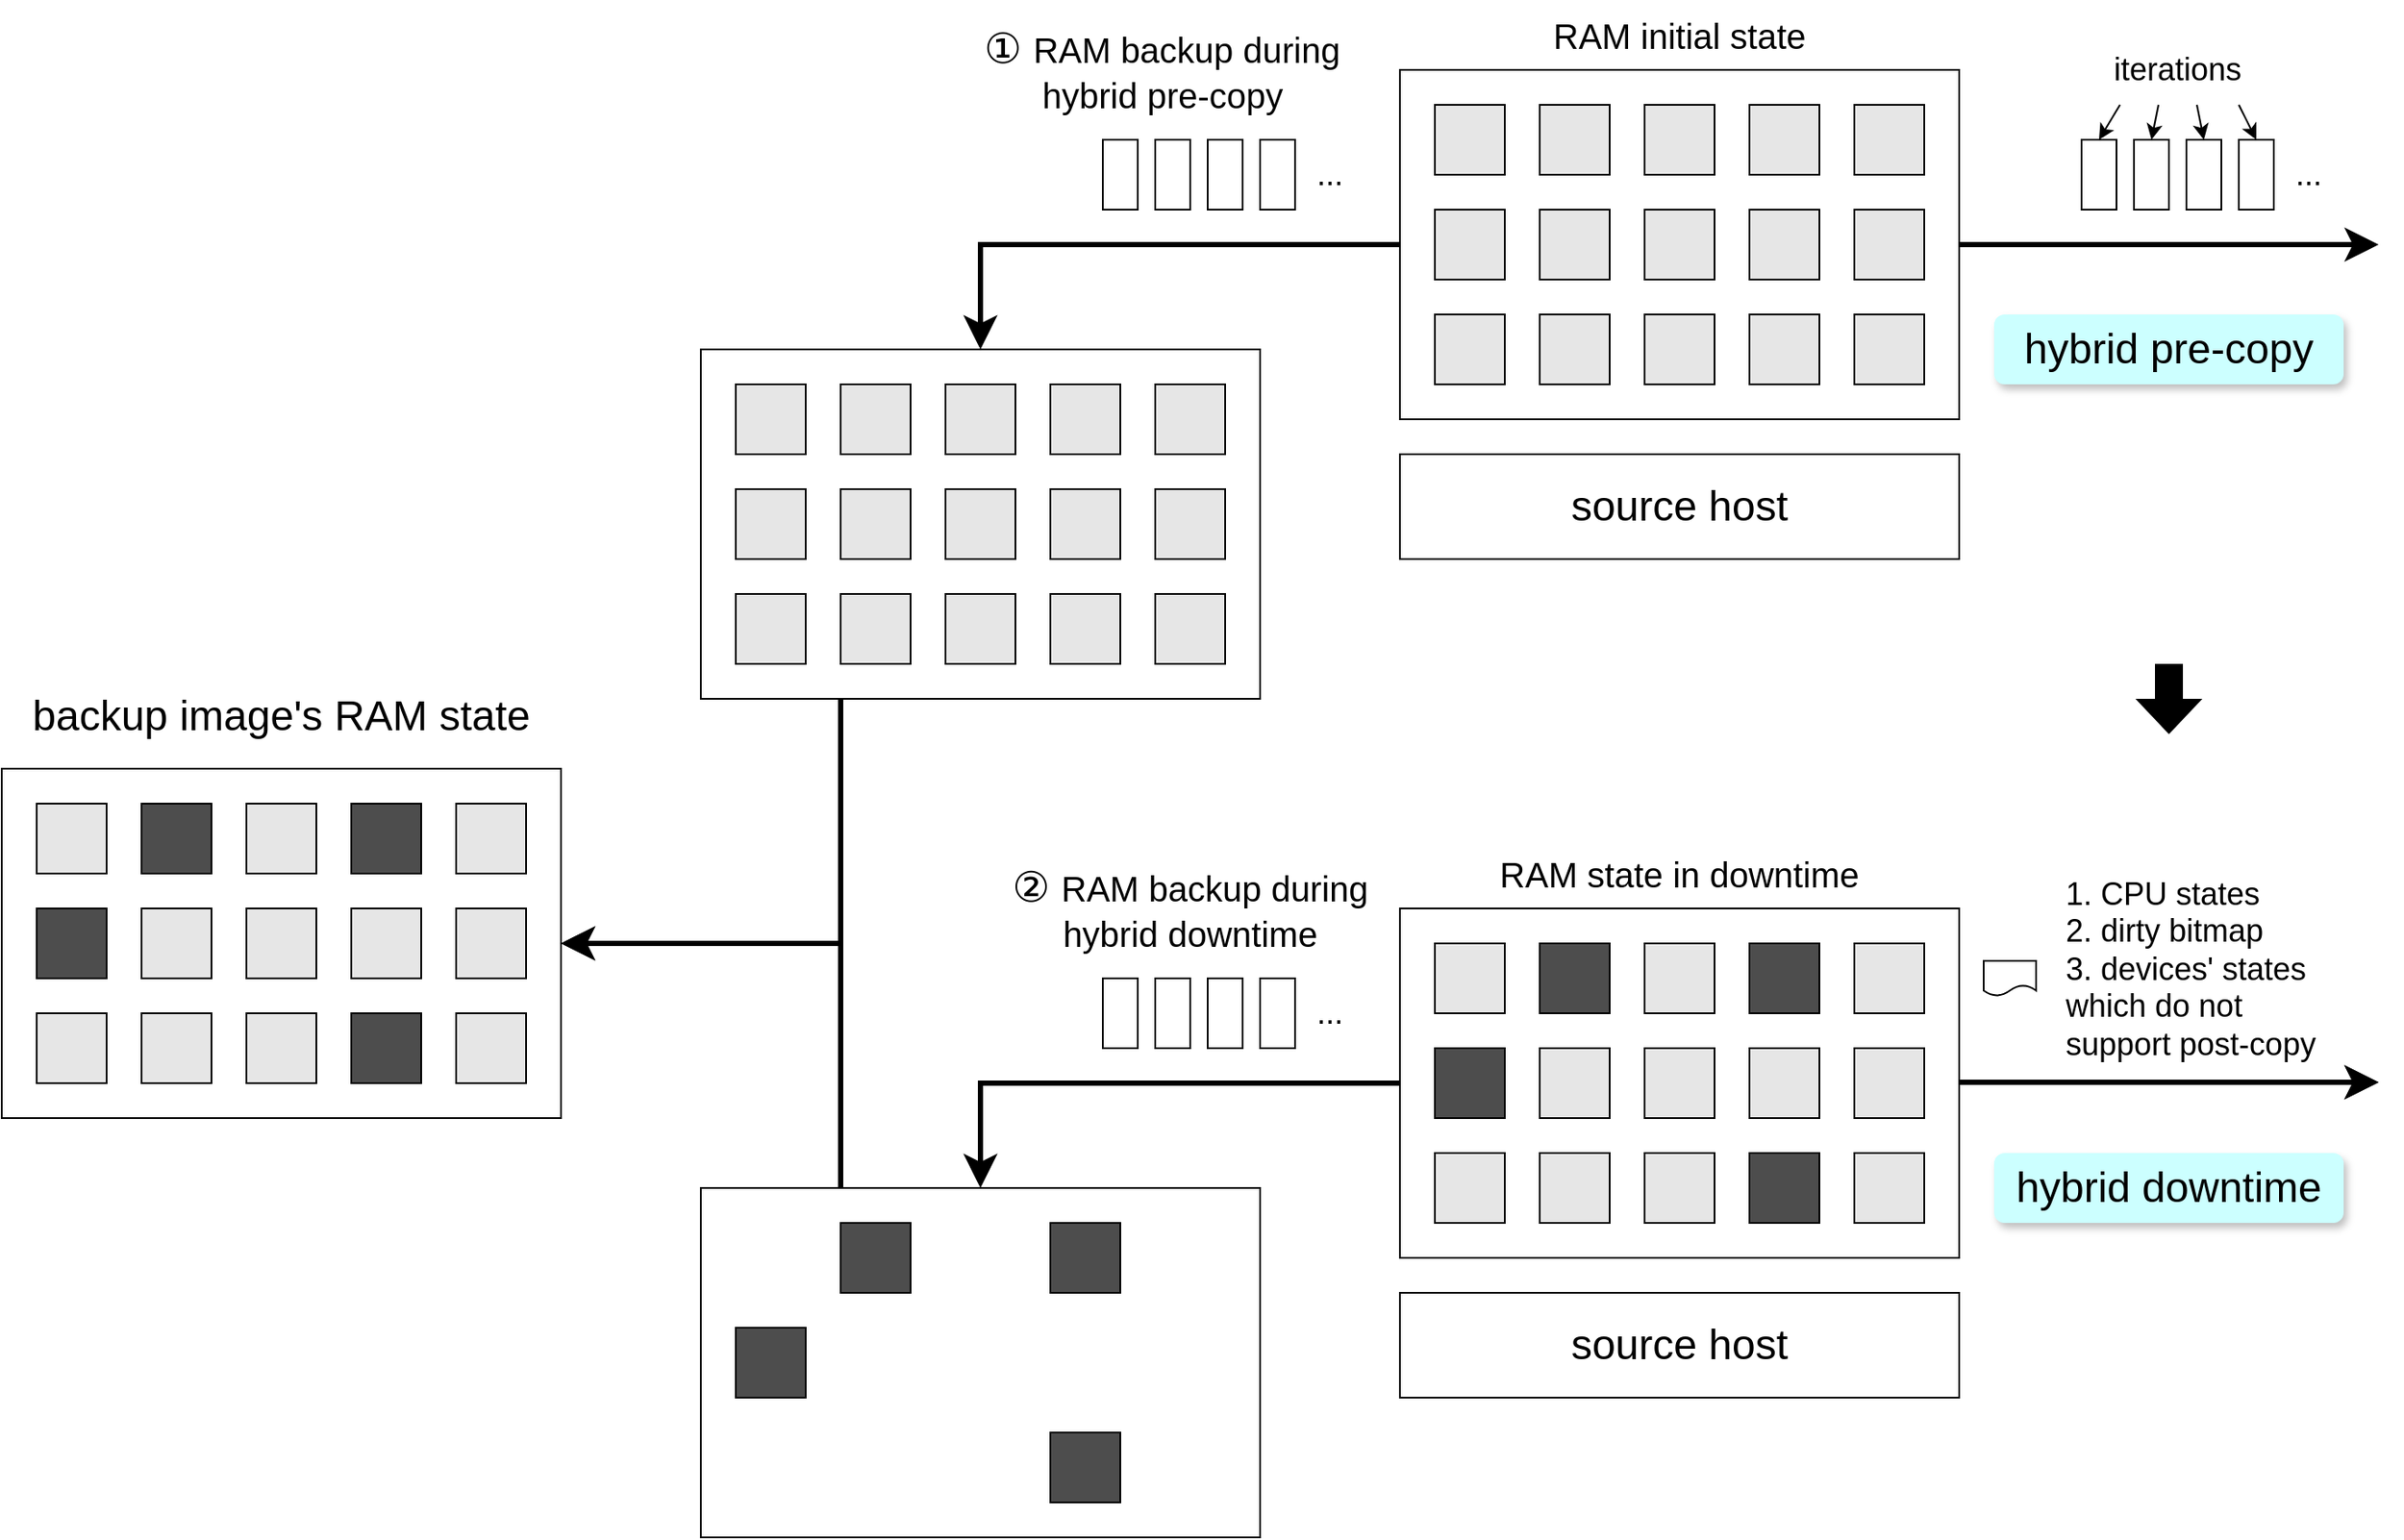 <mxfile version="21.5.2" type="github">
  <diagram name="第 1 页" id="RIdFQgAQoTJojQbnxjcj">
    <mxGraphModel dx="1696" dy="553" grid="1" gridSize="10" guides="1" tooltips="1" connect="1" arrows="1" fold="1" page="1" pageScale="1" pageWidth="827" pageHeight="1169" math="0" shadow="0">
      <root>
        <mxCell id="0" />
        <mxCell id="1" parent="0" />
        <mxCell id="ZZE6u8Rq9VthmS_ORE96-38" style="edgeStyle=orthogonalEdgeStyle;rounded=0;orthogonalLoop=1;jettySize=auto;html=1;exitX=1;exitY=0.5;exitDx=0;exitDy=0;entryX=0;entryY=0.5;entryDx=0;entryDy=0;endSize=10;startSize=10;strokeWidth=3;" parent="1" source="ZZE6u8Rq9VthmS_ORE96-18" edge="1">
          <mxGeometry relative="1" as="geometry">
            <mxPoint x="640" y="540" as="targetPoint" />
          </mxGeometry>
        </mxCell>
        <mxCell id="Fty5EF3_W_MqwxWYxCcy-24" style="edgeStyle=orthogonalEdgeStyle;rounded=0;orthogonalLoop=1;jettySize=auto;html=1;exitX=0;exitY=0.5;exitDx=0;exitDy=0;entryX=0.5;entryY=0;entryDx=0;entryDy=0;strokeWidth=3;endSize=10;startSize=10;" parent="1" source="ZZE6u8Rq9VthmS_ORE96-18" target="Fty5EF3_W_MqwxWYxCcy-1" edge="1">
          <mxGeometry relative="1" as="geometry" />
        </mxCell>
        <mxCell id="ZZE6u8Rq9VthmS_ORE96-18" value="" style="rounded=0;whiteSpace=wrap;html=1;" parent="1" vertex="1">
          <mxGeometry x="80" y="440" width="320" height="200" as="geometry" />
        </mxCell>
        <mxCell id="ZZE6u8Rq9VthmS_ORE96-19" value="" style="rounded=0;whiteSpace=wrap;html=1;fillColor=#E6E6E6;" parent="1" vertex="1">
          <mxGeometry x="100" y="460" width="40" height="40" as="geometry" />
        </mxCell>
        <mxCell id="ZZE6u8Rq9VthmS_ORE96-20" value="" style="rounded=0;whiteSpace=wrap;html=1;fillColor=#E6E6E6;" parent="1" vertex="1">
          <mxGeometry x="160" y="460" width="40" height="40" as="geometry" />
        </mxCell>
        <mxCell id="ZZE6u8Rq9VthmS_ORE96-21" value="" style="rounded=0;whiteSpace=wrap;html=1;fillColor=#E6E6E6;" parent="1" vertex="1">
          <mxGeometry x="220" y="460" width="40" height="40" as="geometry" />
        </mxCell>
        <mxCell id="ZZE6u8Rq9VthmS_ORE96-22" value="" style="rounded=0;whiteSpace=wrap;html=1;fillColor=#E6E6E6;" parent="1" vertex="1">
          <mxGeometry x="280" y="460" width="40" height="40" as="geometry" />
        </mxCell>
        <mxCell id="ZZE6u8Rq9VthmS_ORE96-23" value="" style="rounded=0;whiteSpace=wrap;html=1;fillColor=#E6E6E6;" parent="1" vertex="1">
          <mxGeometry x="340" y="460" width="40" height="40" as="geometry" />
        </mxCell>
        <mxCell id="ZZE6u8Rq9VthmS_ORE96-24" value="" style="rounded=0;whiteSpace=wrap;html=1;fillColor=#E6E6E6;" parent="1" vertex="1">
          <mxGeometry x="100" y="520" width="40" height="40" as="geometry" />
        </mxCell>
        <mxCell id="ZZE6u8Rq9VthmS_ORE96-25" value="" style="rounded=0;whiteSpace=wrap;html=1;fillColor=#E6E6E6;" parent="1" vertex="1">
          <mxGeometry x="160" y="520" width="40" height="40" as="geometry" />
        </mxCell>
        <mxCell id="ZZE6u8Rq9VthmS_ORE96-26" value="" style="rounded=0;whiteSpace=wrap;html=1;fillColor=#E6E6E6;" parent="1" vertex="1">
          <mxGeometry x="220" y="520" width="40" height="40" as="geometry" />
        </mxCell>
        <mxCell id="ZZE6u8Rq9VthmS_ORE96-27" value="" style="rounded=0;whiteSpace=wrap;html=1;fillColor=#E6E6E6;" parent="1" vertex="1">
          <mxGeometry x="280" y="520" width="40" height="40" as="geometry" />
        </mxCell>
        <mxCell id="ZZE6u8Rq9VthmS_ORE96-28" value="" style="rounded=0;whiteSpace=wrap;html=1;fillColor=#E6E6E6;" parent="1" vertex="1">
          <mxGeometry x="340" y="520" width="40" height="40" as="geometry" />
        </mxCell>
        <mxCell id="ZZE6u8Rq9VthmS_ORE96-29" value="" style="rounded=0;whiteSpace=wrap;html=1;fillColor=#E6E6E6;" parent="1" vertex="1">
          <mxGeometry x="100" y="580" width="40" height="40" as="geometry" />
        </mxCell>
        <mxCell id="ZZE6u8Rq9VthmS_ORE96-30" value="" style="rounded=0;whiteSpace=wrap;html=1;fillColor=#E6E6E6;" parent="1" vertex="1">
          <mxGeometry x="160" y="580" width="40" height="40" as="geometry" />
        </mxCell>
        <mxCell id="ZZE6u8Rq9VthmS_ORE96-31" value="" style="rounded=0;whiteSpace=wrap;html=1;fillColor=#E6E6E6;" parent="1" vertex="1">
          <mxGeometry x="220" y="580" width="40" height="40" as="geometry" />
        </mxCell>
        <mxCell id="ZZE6u8Rq9VthmS_ORE96-32" value="" style="rounded=0;whiteSpace=wrap;html=1;fillColor=#E6E6E6;" parent="1" vertex="1">
          <mxGeometry x="280" y="580" width="40" height="40" as="geometry" />
        </mxCell>
        <mxCell id="ZZE6u8Rq9VthmS_ORE96-33" value="" style="rounded=0;whiteSpace=wrap;html=1;fillColor=#E6E6E6;" parent="1" vertex="1">
          <mxGeometry x="340" y="580" width="40" height="40" as="geometry" />
        </mxCell>
        <mxCell id="ZZE6u8Rq9VthmS_ORE96-37" value="&lt;font style=&quot;font-size: 24px;&quot;&gt;source host&lt;/font&gt;" style="rounded=0;whiteSpace=wrap;html=1;" parent="1" vertex="1">
          <mxGeometry x="80" y="660" width="320" height="60" as="geometry" />
        </mxCell>
        <mxCell id="ZZE6u8Rq9VthmS_ORE96-41" value="&lt;font style=&quot;font-size: 20px;&quot;&gt;RAM initial state&lt;/font&gt;" style="text;html=1;strokeColor=none;fillColor=none;align=center;verticalAlign=middle;whiteSpace=wrap;rounded=0;" parent="1" vertex="1">
          <mxGeometry x="80" y="400" width="320" height="40" as="geometry" />
        </mxCell>
        <mxCell id="ZZE6u8Rq9VthmS_ORE96-42" value="" style="shape=flexArrow;endArrow=classic;html=1;rounded=0;endSize=6;startSize=10;strokeWidth=1;width=15;fillColor=#000000;" parent="1" edge="1">
          <mxGeometry width="50" height="50" relative="1" as="geometry">
            <mxPoint x="520" y="780" as="sourcePoint" />
            <mxPoint x="520" y="820" as="targetPoint" />
          </mxGeometry>
        </mxCell>
        <mxCell id="ZZE6u8Rq9VthmS_ORE96-43" value="&lt;font style=&quot;font-size: 24px;&quot;&gt;hybrid pre-copy&lt;/font&gt;" style="text;html=1;strokeColor=none;fillColor=#CCFFFF;align=center;verticalAlign=middle;whiteSpace=wrap;rounded=1;shadow=1;glass=0;dashed=1;" parent="1" vertex="1">
          <mxGeometry x="420" y="580" width="200" height="40" as="geometry" />
        </mxCell>
        <mxCell id="ZZE6u8Rq9VthmS_ORE96-44" value="" style="shape=image;html=1;verticalAlign=top;verticalLabelPosition=bottom;labelBackgroundColor=#ffffff;imageAspect=0;aspect=fixed;image=https://cdn1.iconfinder.com/data/icons/material-audio-video/22/loop-128.png" parent="1" vertex="1">
          <mxGeometry x="420" y="480" width="40" height="40" as="geometry" />
        </mxCell>
        <mxCell id="ZZE6u8Rq9VthmS_ORE96-45" value="" style="rounded=0;whiteSpace=wrap;html=1;" parent="1" vertex="1">
          <mxGeometry x="470" y="480" width="20" height="40" as="geometry" />
        </mxCell>
        <mxCell id="ZZE6u8Rq9VthmS_ORE96-46" value="" style="rounded=0;whiteSpace=wrap;html=1;" parent="1" vertex="1">
          <mxGeometry x="500" y="480" width="20" height="40" as="geometry" />
        </mxCell>
        <mxCell id="ZZE6u8Rq9VthmS_ORE96-47" value="" style="rounded=0;whiteSpace=wrap;html=1;" parent="1" vertex="1">
          <mxGeometry x="530" y="480" width="20" height="40" as="geometry" />
        </mxCell>
        <mxCell id="ZZE6u8Rq9VthmS_ORE96-48" value="" style="rounded=0;whiteSpace=wrap;html=1;" parent="1" vertex="1">
          <mxGeometry x="560" y="480" width="20" height="40" as="geometry" />
        </mxCell>
        <mxCell id="ZZE6u8Rq9VthmS_ORE96-49" value="&lt;font style=&quot;font-size: 18px;&quot;&gt;...&lt;/font&gt;" style="text;html=1;strokeColor=none;fillColor=none;align=center;verticalAlign=middle;whiteSpace=wrap;rounded=0;" parent="1" vertex="1">
          <mxGeometry x="580" y="480" width="40" height="40" as="geometry" />
        </mxCell>
        <mxCell id="ZZE6u8Rq9VthmS_ORE96-50" value="&lt;font style=&quot;font-size: 18px;&quot;&gt;iterations&lt;/font&gt;" style="text;html=1;strokeColor=none;fillColor=none;align=center;verticalAlign=middle;whiteSpace=wrap;rounded=0;" parent="1" vertex="1">
          <mxGeometry x="470" y="420" width="110" height="40" as="geometry" />
        </mxCell>
        <mxCell id="ZZE6u8Rq9VthmS_ORE96-51" value="" style="endArrow=classic;html=1;rounded=0;exitX=0.2;exitY=1;exitDx=0;exitDy=0;exitPerimeter=0;" parent="1" source="ZZE6u8Rq9VthmS_ORE96-50" edge="1">
          <mxGeometry width="50" height="50" relative="1" as="geometry">
            <mxPoint x="390" y="590" as="sourcePoint" />
            <mxPoint x="480" y="480" as="targetPoint" />
          </mxGeometry>
        </mxCell>
        <mxCell id="ZZE6u8Rq9VthmS_ORE96-53" value="" style="endArrow=classic;html=1;rounded=0;exitX=0.4;exitY=1;exitDx=0;exitDy=0;exitPerimeter=0;entryX=0.5;entryY=0;entryDx=0;entryDy=0;" parent="1" source="ZZE6u8Rq9VthmS_ORE96-50" target="ZZE6u8Rq9VthmS_ORE96-46" edge="1">
          <mxGeometry width="50" height="50" relative="1" as="geometry">
            <mxPoint x="502" y="470" as="sourcePoint" />
            <mxPoint x="490" y="490" as="targetPoint" />
          </mxGeometry>
        </mxCell>
        <mxCell id="ZZE6u8Rq9VthmS_ORE96-54" value="" style="endArrow=classic;html=1;rounded=0;exitX=0.6;exitY=1;exitDx=0;exitDy=0;exitPerimeter=0;entryX=0.5;entryY=0;entryDx=0;entryDy=0;" parent="1" source="ZZE6u8Rq9VthmS_ORE96-50" target="ZZE6u8Rq9VthmS_ORE96-47" edge="1">
          <mxGeometry width="50" height="50" relative="1" as="geometry">
            <mxPoint x="512" y="480" as="sourcePoint" />
            <mxPoint x="500" y="500" as="targetPoint" />
          </mxGeometry>
        </mxCell>
        <mxCell id="ZZE6u8Rq9VthmS_ORE96-55" value="" style="endArrow=classic;html=1;rounded=0;exitX=0.818;exitY=1;exitDx=0;exitDy=0;exitPerimeter=0;entryX=0.5;entryY=0;entryDx=0;entryDy=0;" parent="1" source="ZZE6u8Rq9VthmS_ORE96-50" target="ZZE6u8Rq9VthmS_ORE96-48" edge="1">
          <mxGeometry width="50" height="50" relative="1" as="geometry">
            <mxPoint x="522" y="490" as="sourcePoint" />
            <mxPoint x="510" y="510" as="targetPoint" />
          </mxGeometry>
        </mxCell>
        <mxCell id="Fty5EF3_W_MqwxWYxCcy-23" style="edgeStyle=orthogonalEdgeStyle;rounded=0;orthogonalLoop=1;jettySize=auto;html=1;exitX=0;exitY=0.5;exitDx=0;exitDy=0;entryX=0.5;entryY=0;entryDx=0;entryDy=0;endSize=10;startSize=10;strokeWidth=3;" parent="1" source="ZZE6u8Rq9VthmS_ORE96-56" target="Fty5EF3_W_MqwxWYxCcy-18" edge="1">
          <mxGeometry relative="1" as="geometry" />
        </mxCell>
        <mxCell id="ZZE6u8Rq9VthmS_ORE96-56" value="" style="rounded=0;whiteSpace=wrap;html=1;" parent="1" vertex="1">
          <mxGeometry x="80" y="920" width="320" height="200" as="geometry" />
        </mxCell>
        <mxCell id="ZZE6u8Rq9VthmS_ORE96-57" value="" style="rounded=0;whiteSpace=wrap;html=1;fillColor=#E6E6E6;" parent="1" vertex="1">
          <mxGeometry x="100" y="940" width="40" height="40" as="geometry" />
        </mxCell>
        <mxCell id="ZZE6u8Rq9VthmS_ORE96-58" value="" style="rounded=0;whiteSpace=wrap;html=1;fillColor=#4D4D4D;" parent="1" vertex="1">
          <mxGeometry x="160" y="940" width="40" height="40" as="geometry" />
        </mxCell>
        <mxCell id="ZZE6u8Rq9VthmS_ORE96-59" value="" style="rounded=0;whiteSpace=wrap;html=1;fillColor=#E6E6E6;" parent="1" vertex="1">
          <mxGeometry x="220" y="940" width="40" height="40" as="geometry" />
        </mxCell>
        <mxCell id="ZZE6u8Rq9VthmS_ORE96-60" value="" style="rounded=0;whiteSpace=wrap;html=1;fillColor=#4D4D4D;" parent="1" vertex="1">
          <mxGeometry x="280" y="940" width="40" height="40" as="geometry" />
        </mxCell>
        <mxCell id="ZZE6u8Rq9VthmS_ORE96-61" value="" style="rounded=0;whiteSpace=wrap;html=1;fillColor=#E6E6E6;" parent="1" vertex="1">
          <mxGeometry x="340" y="940" width="40" height="40" as="geometry" />
        </mxCell>
        <mxCell id="ZZE6u8Rq9VthmS_ORE96-62" value="" style="rounded=0;whiteSpace=wrap;html=1;fillColor=#4D4D4D;" parent="1" vertex="1">
          <mxGeometry x="100" y="1000" width="40" height="40" as="geometry" />
        </mxCell>
        <mxCell id="ZZE6u8Rq9VthmS_ORE96-63" value="" style="rounded=0;whiteSpace=wrap;html=1;fillColor=#E6E6E6;" parent="1" vertex="1">
          <mxGeometry x="160" y="1000" width="40" height="40" as="geometry" />
        </mxCell>
        <mxCell id="ZZE6u8Rq9VthmS_ORE96-64" value="" style="rounded=0;whiteSpace=wrap;html=1;fillColor=#E6E6E6;" parent="1" vertex="1">
          <mxGeometry x="220" y="1000" width="40" height="40" as="geometry" />
        </mxCell>
        <mxCell id="ZZE6u8Rq9VthmS_ORE96-65" value="" style="rounded=0;whiteSpace=wrap;html=1;fillColor=#E6E6E6;" parent="1" vertex="1">
          <mxGeometry x="280" y="1000" width="40" height="40" as="geometry" />
        </mxCell>
        <mxCell id="ZZE6u8Rq9VthmS_ORE96-66" value="" style="rounded=0;whiteSpace=wrap;html=1;fillColor=#E6E6E6;" parent="1" vertex="1">
          <mxGeometry x="340" y="1000" width="40" height="40" as="geometry" />
        </mxCell>
        <mxCell id="ZZE6u8Rq9VthmS_ORE96-67" value="" style="rounded=0;whiteSpace=wrap;html=1;fillColor=#E6E6E6;" parent="1" vertex="1">
          <mxGeometry x="100" y="1060" width="40" height="40" as="geometry" />
        </mxCell>
        <mxCell id="ZZE6u8Rq9VthmS_ORE96-68" value="" style="rounded=0;whiteSpace=wrap;html=1;fillColor=#E6E6E6;" parent="1" vertex="1">
          <mxGeometry x="160" y="1060" width="40" height="40" as="geometry" />
        </mxCell>
        <mxCell id="ZZE6u8Rq9VthmS_ORE96-69" value="" style="rounded=0;whiteSpace=wrap;html=1;fillColor=#E6E6E6;" parent="1" vertex="1">
          <mxGeometry x="220" y="1060" width="40" height="40" as="geometry" />
        </mxCell>
        <mxCell id="ZZE6u8Rq9VthmS_ORE96-70" value="" style="rounded=0;whiteSpace=wrap;html=1;fillColor=#4D4D4D;" parent="1" vertex="1">
          <mxGeometry x="280" y="1060" width="40" height="40" as="geometry" />
        </mxCell>
        <mxCell id="ZZE6u8Rq9VthmS_ORE96-71" value="" style="rounded=0;whiteSpace=wrap;html=1;fillColor=#E6E6E6;" parent="1" vertex="1">
          <mxGeometry x="340" y="1060" width="40" height="40" as="geometry" />
        </mxCell>
        <mxCell id="ZZE6u8Rq9VthmS_ORE96-72" value="&lt;font style=&quot;font-size: 24px;&quot;&gt;source host&lt;/font&gt;" style="rounded=0;whiteSpace=wrap;html=1;" parent="1" vertex="1">
          <mxGeometry x="80" y="1140" width="320" height="60" as="geometry" />
        </mxCell>
        <mxCell id="ZZE6u8Rq9VthmS_ORE96-73" value="&lt;font style=&quot;font-size: 20px;&quot;&gt;RAM state in downtime&lt;/font&gt;" style="text;html=1;strokeColor=none;fillColor=none;align=center;verticalAlign=middle;whiteSpace=wrap;rounded=0;" parent="1" vertex="1">
          <mxGeometry x="80" y="880" width="320" height="40" as="geometry" />
        </mxCell>
        <mxCell id="ZZE6u8Rq9VthmS_ORE96-94" style="edgeStyle=orthogonalEdgeStyle;rounded=0;orthogonalLoop=1;jettySize=auto;html=1;exitX=1;exitY=0.5;exitDx=0;exitDy=0;entryX=0;entryY=0.5;entryDx=0;entryDy=0;endSize=10;startSize=10;strokeWidth=3;" parent="1" edge="1">
          <mxGeometry relative="1" as="geometry">
            <mxPoint x="400" y="1019.5" as="sourcePoint" />
            <mxPoint x="640" y="1019.5" as="targetPoint" />
          </mxGeometry>
        </mxCell>
        <mxCell id="ZZE6u8Rq9VthmS_ORE96-95" value="&lt;font style=&quot;font-size: 24px;&quot;&gt;hybrid downtime&lt;/font&gt;" style="text;html=1;strokeColor=none;fillColor=#CCFFFF;align=center;verticalAlign=middle;whiteSpace=wrap;rounded=1;shadow=1;" parent="1" vertex="1">
          <mxGeometry x="420" y="1060" width="200" height="40" as="geometry" />
        </mxCell>
        <mxCell id="ZZE6u8Rq9VthmS_ORE96-115" value="&lt;blockquote style=&quot;margin: 0 0 0 40px; border: none; padding: 0px;&quot;&gt;&lt;div style=&quot;text-align: left;&quot;&gt;&lt;span style=&quot;font-size: 18px; background-color: initial;&quot;&gt;1. CPU states&lt;/span&gt;&lt;/div&gt;&lt;font style=&quot;font-size: 18px;&quot;&gt;&lt;div style=&quot;text-align: left;&quot;&gt;&lt;span style=&quot;background-color: initial;&quot;&gt;2. dirty bitmap&lt;/span&gt;&lt;/div&gt;&lt;/font&gt;&lt;font style=&quot;font-size: 18px;&quot;&gt;&lt;div style=&quot;text-align: left;&quot;&gt;&lt;span style=&quot;background-color: initial;&quot;&gt;3. devices&#39; states&lt;/span&gt;&lt;/div&gt;&lt;/font&gt;&lt;font style=&quot;font-size: 18px;&quot;&gt;&lt;div style=&quot;text-align: left;&quot;&gt;&lt;span style=&quot;background-color: initial;&quot;&gt;which do not support post-copy&lt;/span&gt;&lt;/div&gt;&lt;/font&gt;&lt;/blockquote&gt;" style="text;html=1;strokeColor=none;fillColor=none;align=center;verticalAlign=middle;whiteSpace=wrap;rounded=0;" parent="1" vertex="1">
          <mxGeometry x="420" y="890" width="200" height="130" as="geometry" />
        </mxCell>
        <mxCell id="ZZE6u8Rq9VthmS_ORE96-114" value="" style="shape=document;whiteSpace=wrap;html=1;boundedLbl=1;" parent="1" vertex="1">
          <mxGeometry x="414" y="950" width="30" height="20" as="geometry" />
        </mxCell>
        <mxCell id="ZZE6u8Rq9VthmS_ORE96-120" style="edgeStyle=orthogonalEdgeStyle;rounded=0;orthogonalLoop=1;jettySize=auto;html=1;exitX=1;exitY=0.5;exitDx=0;exitDy=0;entryX=0;entryY=0.5;entryDx=0;entryDy=0;endSize=10;startSize=10;strokeWidth=3;" parent="1" edge="1">
          <mxGeometry relative="1" as="geometry">
            <mxPoint x="400" y="1019.5" as="sourcePoint" />
            <mxPoint x="640" y="1019.5" as="targetPoint" />
          </mxGeometry>
        </mxCell>
        <mxCell id="Fty5EF3_W_MqwxWYxCcy-45" style="edgeStyle=orthogonalEdgeStyle;rounded=0;orthogonalLoop=1;jettySize=auto;html=1;exitX=0.25;exitY=1;exitDx=0;exitDy=0;entryX=1;entryY=0.5;entryDx=0;entryDy=0;strokeWidth=3;endSize=10;startSize=10;" parent="1" source="Fty5EF3_W_MqwxWYxCcy-1" target="Fty5EF3_W_MqwxWYxCcy-27" edge="1">
          <mxGeometry relative="1" as="geometry" />
        </mxCell>
        <mxCell id="Fty5EF3_W_MqwxWYxCcy-1" value="" style="rounded=0;whiteSpace=wrap;html=1;" parent="1" vertex="1">
          <mxGeometry x="-320" y="600" width="320" height="200" as="geometry" />
        </mxCell>
        <mxCell id="Fty5EF3_W_MqwxWYxCcy-2" value="" style="rounded=0;whiteSpace=wrap;html=1;fillColor=#E6E6E6;" parent="1" vertex="1">
          <mxGeometry x="-300" y="620" width="40" height="40" as="geometry" />
        </mxCell>
        <mxCell id="Fty5EF3_W_MqwxWYxCcy-3" value="" style="rounded=0;whiteSpace=wrap;html=1;fillColor=#E6E6E6;" parent="1" vertex="1">
          <mxGeometry x="-240" y="620" width="40" height="40" as="geometry" />
        </mxCell>
        <mxCell id="Fty5EF3_W_MqwxWYxCcy-4" value="" style="rounded=0;whiteSpace=wrap;html=1;fillColor=#E6E6E6;" parent="1" vertex="1">
          <mxGeometry x="-180" y="620" width="40" height="40" as="geometry" />
        </mxCell>
        <mxCell id="Fty5EF3_W_MqwxWYxCcy-5" value="" style="rounded=0;whiteSpace=wrap;html=1;fillColor=#E6E6E6;" parent="1" vertex="1">
          <mxGeometry x="-120" y="620" width="40" height="40" as="geometry" />
        </mxCell>
        <mxCell id="Fty5EF3_W_MqwxWYxCcy-6" value="" style="rounded=0;whiteSpace=wrap;html=1;fillColor=#E6E6E6;" parent="1" vertex="1">
          <mxGeometry x="-60" y="620" width="40" height="40" as="geometry" />
        </mxCell>
        <mxCell id="Fty5EF3_W_MqwxWYxCcy-7" value="" style="rounded=0;whiteSpace=wrap;html=1;fillColor=#E6E6E6;" parent="1" vertex="1">
          <mxGeometry x="-300" y="680" width="40" height="40" as="geometry" />
        </mxCell>
        <mxCell id="Fty5EF3_W_MqwxWYxCcy-8" value="" style="rounded=0;whiteSpace=wrap;html=1;fillColor=#E6E6E6;" parent="1" vertex="1">
          <mxGeometry x="-240" y="680" width="40" height="40" as="geometry" />
        </mxCell>
        <mxCell id="Fty5EF3_W_MqwxWYxCcy-9" value="" style="rounded=0;whiteSpace=wrap;html=1;fillColor=#E6E6E6;" parent="1" vertex="1">
          <mxGeometry x="-180" y="680" width="40" height="40" as="geometry" />
        </mxCell>
        <mxCell id="Fty5EF3_W_MqwxWYxCcy-10" value="" style="rounded=0;whiteSpace=wrap;html=1;fillColor=#E6E6E6;" parent="1" vertex="1">
          <mxGeometry x="-120" y="680" width="40" height="40" as="geometry" />
        </mxCell>
        <mxCell id="Fty5EF3_W_MqwxWYxCcy-11" value="" style="rounded=0;whiteSpace=wrap;html=1;fillColor=#E6E6E6;" parent="1" vertex="1">
          <mxGeometry x="-60" y="680" width="40" height="40" as="geometry" />
        </mxCell>
        <mxCell id="Fty5EF3_W_MqwxWYxCcy-12" value="" style="rounded=0;whiteSpace=wrap;html=1;fillColor=#E6E6E6;" parent="1" vertex="1">
          <mxGeometry x="-300" y="740" width="40" height="40" as="geometry" />
        </mxCell>
        <mxCell id="Fty5EF3_W_MqwxWYxCcy-13" value="" style="rounded=0;whiteSpace=wrap;html=1;fillColor=#E6E6E6;" parent="1" vertex="1">
          <mxGeometry x="-240" y="740" width="40" height="40" as="geometry" />
        </mxCell>
        <mxCell id="Fty5EF3_W_MqwxWYxCcy-14" value="" style="rounded=0;whiteSpace=wrap;html=1;fillColor=#E6E6E6;" parent="1" vertex="1">
          <mxGeometry x="-180" y="740" width="40" height="40" as="geometry" />
        </mxCell>
        <mxCell id="Fty5EF3_W_MqwxWYxCcy-15" value="" style="rounded=0;whiteSpace=wrap;html=1;fillColor=#E6E6E6;" parent="1" vertex="1">
          <mxGeometry x="-120" y="740" width="40" height="40" as="geometry" />
        </mxCell>
        <mxCell id="Fty5EF3_W_MqwxWYxCcy-16" value="" style="rounded=0;whiteSpace=wrap;html=1;fillColor=#E6E6E6;" parent="1" vertex="1">
          <mxGeometry x="-60" y="740" width="40" height="40" as="geometry" />
        </mxCell>
        <mxCell id="Fty5EF3_W_MqwxWYxCcy-46" style="edgeStyle=orthogonalEdgeStyle;rounded=0;orthogonalLoop=1;jettySize=auto;html=1;exitX=0.25;exitY=0;exitDx=0;exitDy=0;entryX=1;entryY=0.5;entryDx=0;entryDy=0;strokeWidth=3;endSize=10;startSize=10;" parent="1" source="Fty5EF3_W_MqwxWYxCcy-18" target="Fty5EF3_W_MqwxWYxCcy-27" edge="1">
          <mxGeometry relative="1" as="geometry" />
        </mxCell>
        <mxCell id="Fty5EF3_W_MqwxWYxCcy-18" value="" style="rounded=0;whiteSpace=wrap;html=1;" parent="1" vertex="1">
          <mxGeometry x="-320" y="1080" width="320" height="200" as="geometry" />
        </mxCell>
        <mxCell id="Fty5EF3_W_MqwxWYxCcy-19" value="" style="rounded=0;whiteSpace=wrap;html=1;fillColor=#4D4D4D;" parent="1" vertex="1">
          <mxGeometry x="-240" y="1100" width="40" height="40" as="geometry" />
        </mxCell>
        <mxCell id="Fty5EF3_W_MqwxWYxCcy-20" value="" style="rounded=0;whiteSpace=wrap;html=1;fillColor=#4D4D4D;" parent="1" vertex="1">
          <mxGeometry x="-120" y="1100" width="40" height="40" as="geometry" />
        </mxCell>
        <mxCell id="Fty5EF3_W_MqwxWYxCcy-21" value="" style="rounded=0;whiteSpace=wrap;html=1;fillColor=#4D4D4D;" parent="1" vertex="1">
          <mxGeometry x="-300" y="1160" width="40" height="40" as="geometry" />
        </mxCell>
        <mxCell id="Fty5EF3_W_MqwxWYxCcy-22" value="" style="rounded=0;whiteSpace=wrap;html=1;fillColor=#4D4D4D;" parent="1" vertex="1">
          <mxGeometry x="-120" y="1220" width="40" height="40" as="geometry" />
        </mxCell>
        <mxCell id="Fty5EF3_W_MqwxWYxCcy-25" value="&lt;font style=&quot;font-size: 24px;&quot;&gt;① &lt;/font&gt;&lt;font style=&quot;font-size: 20px;&quot;&gt;RAM backup during&lt;br&gt;&amp;nbsp; &amp;nbsp; &amp;nbsp; hybrid pre-copy&lt;/font&gt;" style="text;html=1;strokeColor=none;fillColor=none;align=left;verticalAlign=middle;whiteSpace=wrap;rounded=0;" parent="1" vertex="1">
          <mxGeometry x="-160" y="410" width="240" height="60" as="geometry" />
        </mxCell>
        <mxCell id="Fty5EF3_W_MqwxWYxCcy-26" value="&lt;font style=&quot;font-size: 24px;&quot;&gt;② &lt;/font&gt;&lt;font style=&quot;font-size: 20px;&quot;&gt;RAM backup during&lt;br&gt;hybrid downtime&lt;/font&gt;" style="text;html=1;strokeColor=none;fillColor=none;align=center;verticalAlign=middle;whiteSpace=wrap;rounded=0;" parent="1" vertex="1">
          <mxGeometry x="-160" y="890" width="240" height="60" as="geometry" />
        </mxCell>
        <mxCell id="Fty5EF3_W_MqwxWYxCcy-27" value="" style="rounded=0;whiteSpace=wrap;html=1;" parent="1" vertex="1">
          <mxGeometry x="-720" y="840" width="320" height="200" as="geometry" />
        </mxCell>
        <mxCell id="Fty5EF3_W_MqwxWYxCcy-28" value="" style="rounded=0;whiteSpace=wrap;html=1;fillColor=#E6E6E6;" parent="1" vertex="1">
          <mxGeometry x="-700" y="860" width="40" height="40" as="geometry" />
        </mxCell>
        <mxCell id="Fty5EF3_W_MqwxWYxCcy-29" value="" style="rounded=0;whiteSpace=wrap;html=1;fillColor=#4D4D4D;" parent="1" vertex="1">
          <mxGeometry x="-640" y="860" width="40" height="40" as="geometry" />
        </mxCell>
        <mxCell id="Fty5EF3_W_MqwxWYxCcy-30" value="" style="rounded=0;whiteSpace=wrap;html=1;fillColor=#E6E6E6;" parent="1" vertex="1">
          <mxGeometry x="-580" y="860" width="40" height="40" as="geometry" />
        </mxCell>
        <mxCell id="Fty5EF3_W_MqwxWYxCcy-31" value="" style="rounded=0;whiteSpace=wrap;html=1;fillColor=#4D4D4D;" parent="1" vertex="1">
          <mxGeometry x="-520" y="860" width="40" height="40" as="geometry" />
        </mxCell>
        <mxCell id="Fty5EF3_W_MqwxWYxCcy-32" value="" style="rounded=0;whiteSpace=wrap;html=1;fillColor=#E6E6E6;" parent="1" vertex="1">
          <mxGeometry x="-460" y="860" width="40" height="40" as="geometry" />
        </mxCell>
        <mxCell id="Fty5EF3_W_MqwxWYxCcy-33" value="" style="rounded=0;whiteSpace=wrap;html=1;fillColor=#4D4D4D;" parent="1" vertex="1">
          <mxGeometry x="-700" y="920" width="40" height="40" as="geometry" />
        </mxCell>
        <mxCell id="Fty5EF3_W_MqwxWYxCcy-34" value="" style="rounded=0;whiteSpace=wrap;html=1;fillColor=#E6E6E6;" parent="1" vertex="1">
          <mxGeometry x="-640" y="920" width="40" height="40" as="geometry" />
        </mxCell>
        <mxCell id="Fty5EF3_W_MqwxWYxCcy-35" value="" style="rounded=0;whiteSpace=wrap;html=1;fillColor=#E6E6E6;" parent="1" vertex="1">
          <mxGeometry x="-580" y="920" width="40" height="40" as="geometry" />
        </mxCell>
        <mxCell id="Fty5EF3_W_MqwxWYxCcy-36" value="" style="rounded=0;whiteSpace=wrap;html=1;fillColor=#E6E6E6;" parent="1" vertex="1">
          <mxGeometry x="-520" y="920" width="40" height="40" as="geometry" />
        </mxCell>
        <mxCell id="Fty5EF3_W_MqwxWYxCcy-37" value="" style="rounded=0;whiteSpace=wrap;html=1;fillColor=#E6E6E6;" parent="1" vertex="1">
          <mxGeometry x="-460" y="920" width="40" height="40" as="geometry" />
        </mxCell>
        <mxCell id="Fty5EF3_W_MqwxWYxCcy-38" value="" style="rounded=0;whiteSpace=wrap;html=1;fillColor=#E6E6E6;" parent="1" vertex="1">
          <mxGeometry x="-700" y="980" width="40" height="40" as="geometry" />
        </mxCell>
        <mxCell id="Fty5EF3_W_MqwxWYxCcy-39" value="" style="rounded=0;whiteSpace=wrap;html=1;fillColor=#E6E6E6;" parent="1" vertex="1">
          <mxGeometry x="-640" y="980" width="40" height="40" as="geometry" />
        </mxCell>
        <mxCell id="Fty5EF3_W_MqwxWYxCcy-40" value="" style="rounded=0;whiteSpace=wrap;html=1;fillColor=#E6E6E6;" parent="1" vertex="1">
          <mxGeometry x="-580" y="980" width="40" height="40" as="geometry" />
        </mxCell>
        <mxCell id="Fty5EF3_W_MqwxWYxCcy-41" value="" style="rounded=0;whiteSpace=wrap;html=1;fillColor=#4D4D4D;" parent="1" vertex="1">
          <mxGeometry x="-520" y="980" width="40" height="40" as="geometry" />
        </mxCell>
        <mxCell id="Fty5EF3_W_MqwxWYxCcy-42" value="" style="rounded=0;whiteSpace=wrap;html=1;fillColor=#E6E6E6;" parent="1" vertex="1">
          <mxGeometry x="-460" y="980" width="40" height="40" as="geometry" />
        </mxCell>
        <mxCell id="gSObJMUkde4gPRuO645Q-1" value="&lt;font style=&quot;font-size: 24px;&quot;&gt;backup image&#39;s RAM state&lt;/font&gt;" style="text;html=1;strokeColor=none;fillColor=none;align=center;verticalAlign=middle;whiteSpace=wrap;rounded=0;" vertex="1" parent="1">
          <mxGeometry x="-720" y="780" width="320" height="60" as="geometry" />
        </mxCell>
        <mxCell id="gSObJMUkde4gPRuO645Q-3" value="" style="shape=image;html=1;verticalAlign=top;verticalLabelPosition=bottom;labelBackgroundColor=#ffffff;imageAspect=0;aspect=fixed;image=https://cdn1.iconfinder.com/data/icons/material-audio-video/22/loop-128.png" vertex="1" parent="1">
          <mxGeometry x="-140" y="480" width="40" height="40" as="geometry" />
        </mxCell>
        <mxCell id="gSObJMUkde4gPRuO645Q-4" value="" style="rounded=0;whiteSpace=wrap;html=1;" vertex="1" parent="1">
          <mxGeometry x="-90" y="480" width="20" height="40" as="geometry" />
        </mxCell>
        <mxCell id="gSObJMUkde4gPRuO645Q-5" value="" style="rounded=0;whiteSpace=wrap;html=1;" vertex="1" parent="1">
          <mxGeometry x="-60" y="480" width="20" height="40" as="geometry" />
        </mxCell>
        <mxCell id="gSObJMUkde4gPRuO645Q-6" value="" style="rounded=0;whiteSpace=wrap;html=1;" vertex="1" parent="1">
          <mxGeometry x="-30" y="480" width="20" height="40" as="geometry" />
        </mxCell>
        <mxCell id="gSObJMUkde4gPRuO645Q-7" value="" style="rounded=0;whiteSpace=wrap;html=1;" vertex="1" parent="1">
          <mxGeometry y="480" width="20" height="40" as="geometry" />
        </mxCell>
        <mxCell id="gSObJMUkde4gPRuO645Q-8" value="&lt;font style=&quot;font-size: 18px;&quot;&gt;...&lt;/font&gt;" style="text;html=1;strokeColor=none;fillColor=none;align=center;verticalAlign=middle;whiteSpace=wrap;rounded=0;" vertex="1" parent="1">
          <mxGeometry x="20" y="480" width="40" height="40" as="geometry" />
        </mxCell>
        <mxCell id="gSObJMUkde4gPRuO645Q-9" value="" style="shape=image;html=1;verticalAlign=top;verticalLabelPosition=bottom;labelBackgroundColor=#ffffff;imageAspect=0;aspect=fixed;image=https://cdn1.iconfinder.com/data/icons/material-audio-video/22/loop-128.png" vertex="1" parent="1">
          <mxGeometry x="-140" y="960" width="40" height="40" as="geometry" />
        </mxCell>
        <mxCell id="gSObJMUkde4gPRuO645Q-10" value="" style="rounded=0;whiteSpace=wrap;html=1;" vertex="1" parent="1">
          <mxGeometry x="-90" y="960" width="20" height="40" as="geometry" />
        </mxCell>
        <mxCell id="gSObJMUkde4gPRuO645Q-11" value="" style="rounded=0;whiteSpace=wrap;html=1;" vertex="1" parent="1">
          <mxGeometry x="-60" y="960" width="20" height="40" as="geometry" />
        </mxCell>
        <mxCell id="gSObJMUkde4gPRuO645Q-12" value="" style="rounded=0;whiteSpace=wrap;html=1;" vertex="1" parent="1">
          <mxGeometry x="-30" y="960" width="20" height="40" as="geometry" />
        </mxCell>
        <mxCell id="gSObJMUkde4gPRuO645Q-13" value="" style="rounded=0;whiteSpace=wrap;html=1;" vertex="1" parent="1">
          <mxGeometry y="960" width="20" height="40" as="geometry" />
        </mxCell>
        <mxCell id="gSObJMUkde4gPRuO645Q-14" value="&lt;font style=&quot;font-size: 18px;&quot;&gt;...&lt;/font&gt;" style="text;html=1;strokeColor=none;fillColor=none;align=center;verticalAlign=middle;whiteSpace=wrap;rounded=0;" vertex="1" parent="1">
          <mxGeometry x="20" y="960" width="40" height="40" as="geometry" />
        </mxCell>
      </root>
    </mxGraphModel>
  </diagram>
</mxfile>
